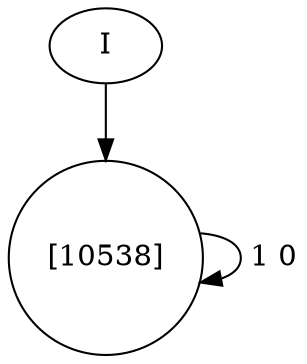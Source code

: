 digraph DFA {
	0 [label="root" shape=box];
		I -> 0;
	0 [shape=circle label="[10538]"];
		0 -> 0 [label=" 1 0"];
}
